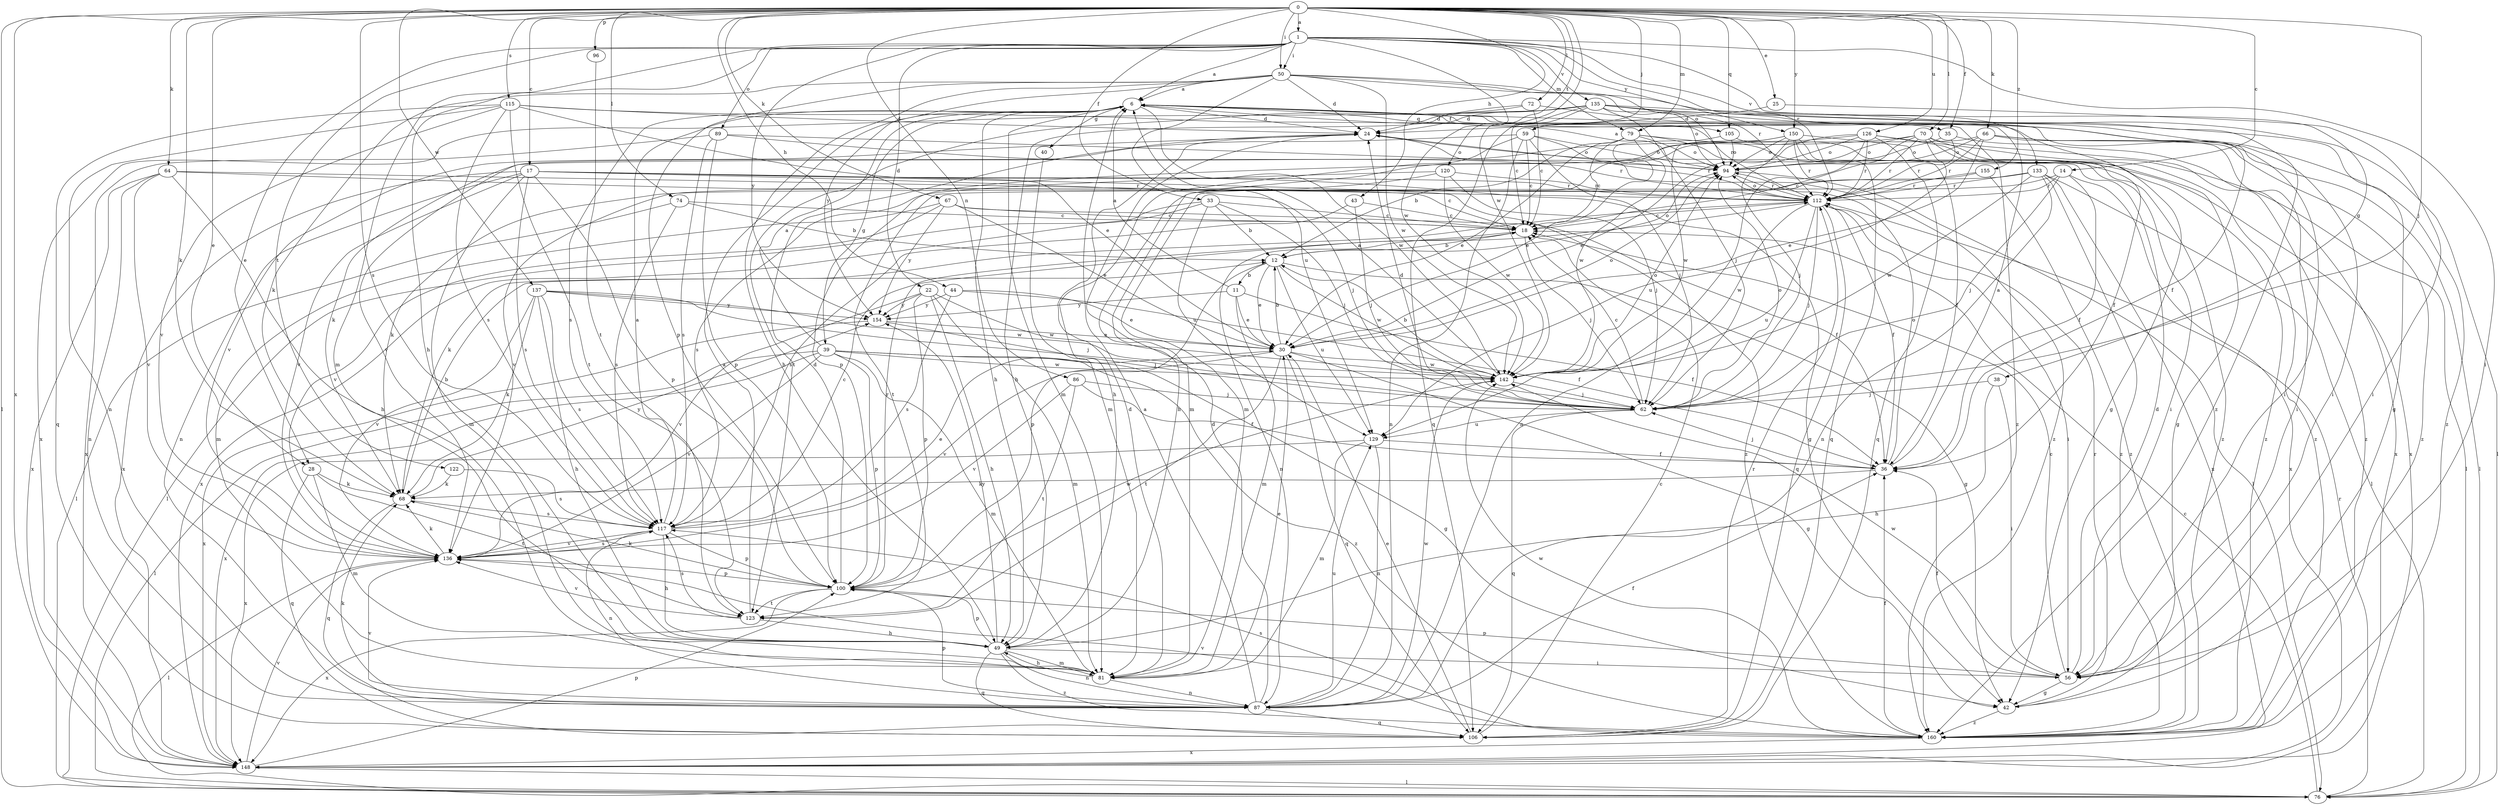 strict digraph  {
0;
1;
6;
11;
12;
14;
17;
18;
22;
24;
25;
28;
30;
33;
35;
36;
38;
39;
40;
42;
43;
44;
49;
50;
56;
59;
62;
64;
66;
67;
68;
70;
72;
74;
76;
79;
81;
86;
87;
89;
94;
96;
100;
105;
106;
112;
115;
117;
120;
122;
123;
126;
129;
133;
135;
136;
137;
142;
148;
150;
154;
155;
160;
0 -> 1  [label=a];
0 -> 14  [label=c];
0 -> 17  [label=c];
0 -> 25  [label=e];
0 -> 28  [label=e];
0 -> 33  [label=f];
0 -> 35  [label=f];
0 -> 43  [label=h];
0 -> 44  [label=h];
0 -> 50  [label=i];
0 -> 59  [label=j];
0 -> 62  [label=j];
0 -> 64  [label=k];
0 -> 66  [label=k];
0 -> 67  [label=k];
0 -> 68  [label=k];
0 -> 70  [label=l];
0 -> 72  [label=l];
0 -> 74  [label=l];
0 -> 76  [label=l];
0 -> 79  [label=m];
0 -> 86  [label=n];
0 -> 96  [label=p];
0 -> 105  [label=q];
0 -> 115  [label=s];
0 -> 117  [label=s];
0 -> 120  [label=t];
0 -> 126  [label=u];
0 -> 137  [label=w];
0 -> 142  [label=w];
0 -> 148  [label=x];
0 -> 150  [label=y];
0 -> 155  [label=z];
1 -> 6  [label=a];
1 -> 22  [label=d];
1 -> 28  [label=e];
1 -> 38  [label=g];
1 -> 49  [label=h];
1 -> 50  [label=i];
1 -> 56  [label=i];
1 -> 79  [label=m];
1 -> 81  [label=m];
1 -> 89  [label=o];
1 -> 112  [label=r];
1 -> 122  [label=t];
1 -> 133  [label=v];
1 -> 135  [label=v];
1 -> 142  [label=w];
1 -> 150  [label=y];
1 -> 154  [label=y];
6 -> 24  [label=d];
6 -> 35  [label=f];
6 -> 39  [label=g];
6 -> 40  [label=g];
6 -> 42  [label=g];
6 -> 49  [label=h];
6 -> 56  [label=i];
6 -> 81  [label=m];
6 -> 105  [label=q];
6 -> 117  [label=s];
6 -> 142  [label=w];
6 -> 160  [label=z];
11 -> 6  [label=a];
11 -> 30  [label=e];
11 -> 36  [label=f];
11 -> 81  [label=m];
11 -> 154  [label=y];
12 -> 11  [label=b];
12 -> 30  [label=e];
12 -> 42  [label=g];
12 -> 94  [label=o];
12 -> 100  [label=p];
12 -> 129  [label=u];
12 -> 142  [label=w];
14 -> 36  [label=f];
14 -> 62  [label=j];
14 -> 112  [label=r];
14 -> 123  [label=t];
14 -> 148  [label=x];
17 -> 42  [label=g];
17 -> 62  [label=j];
17 -> 81  [label=m];
17 -> 87  [label=n];
17 -> 100  [label=p];
17 -> 112  [label=r];
17 -> 117  [label=s];
17 -> 136  [label=v];
17 -> 148  [label=x];
17 -> 160  [label=z];
18 -> 12  [label=b];
18 -> 62  [label=j];
18 -> 87  [label=n];
22 -> 49  [label=h];
22 -> 81  [label=m];
22 -> 100  [label=p];
22 -> 136  [label=v];
22 -> 142  [label=w];
22 -> 154  [label=y];
24 -> 94  [label=o];
24 -> 136  [label=v];
24 -> 160  [label=z];
25 -> 24  [label=d];
25 -> 56  [label=i];
28 -> 68  [label=k];
28 -> 81  [label=m];
28 -> 106  [label=q];
28 -> 123  [label=t];
30 -> 12  [label=b];
30 -> 42  [label=g];
30 -> 94  [label=o];
30 -> 106  [label=q];
30 -> 123  [label=t];
30 -> 136  [label=v];
30 -> 142  [label=w];
33 -> 12  [label=b];
33 -> 18  [label=c];
33 -> 62  [label=j];
33 -> 76  [label=l];
33 -> 129  [label=u];
33 -> 148  [label=x];
35 -> 94  [label=o];
35 -> 112  [label=r];
35 -> 148  [label=x];
36 -> 6  [label=a];
36 -> 62  [label=j];
36 -> 68  [label=k];
36 -> 94  [label=o];
38 -> 49  [label=h];
38 -> 56  [label=i];
38 -> 62  [label=j];
39 -> 6  [label=a];
39 -> 42  [label=g];
39 -> 76  [label=l];
39 -> 81  [label=m];
39 -> 100  [label=p];
39 -> 136  [label=v];
39 -> 142  [label=w];
39 -> 148  [label=x];
39 -> 160  [label=z];
40 -> 81  [label=m];
42 -> 112  [label=r];
42 -> 160  [label=z];
43 -> 18  [label=c];
43 -> 62  [label=j];
43 -> 117  [label=s];
44 -> 30  [label=e];
44 -> 36  [label=f];
44 -> 117  [label=s];
44 -> 154  [label=y];
49 -> 56  [label=i];
49 -> 81  [label=m];
49 -> 87  [label=n];
49 -> 100  [label=p];
49 -> 106  [label=q];
49 -> 154  [label=y];
49 -> 160  [label=z];
50 -> 6  [label=a];
50 -> 24  [label=d];
50 -> 49  [label=h];
50 -> 68  [label=k];
50 -> 94  [label=o];
50 -> 100  [label=p];
50 -> 112  [label=r];
50 -> 129  [label=u];
50 -> 142  [label=w];
50 -> 154  [label=y];
50 -> 160  [label=z];
56 -> 18  [label=c];
56 -> 24  [label=d];
56 -> 36  [label=f];
56 -> 42  [label=g];
56 -> 100  [label=p];
56 -> 142  [label=w];
59 -> 18  [label=c];
59 -> 49  [label=h];
59 -> 62  [label=j];
59 -> 87  [label=n];
59 -> 94  [label=o];
59 -> 112  [label=r];
59 -> 136  [label=v];
62 -> 18  [label=c];
62 -> 24  [label=d];
62 -> 94  [label=o];
62 -> 106  [label=q];
62 -> 129  [label=u];
64 -> 18  [label=c];
64 -> 49  [label=h];
64 -> 87  [label=n];
64 -> 112  [label=r];
64 -> 136  [label=v];
64 -> 148  [label=x];
66 -> 30  [label=e];
66 -> 56  [label=i];
66 -> 76  [label=l];
66 -> 94  [label=o];
66 -> 100  [label=p];
66 -> 112  [label=r];
66 -> 160  [label=z];
67 -> 18  [label=c];
67 -> 30  [label=e];
67 -> 36  [label=f];
67 -> 81  [label=m];
67 -> 136  [label=v];
67 -> 154  [label=y];
68 -> 12  [label=b];
68 -> 106  [label=q];
68 -> 117  [label=s];
68 -> 154  [label=y];
70 -> 18  [label=c];
70 -> 36  [label=f];
70 -> 42  [label=g];
70 -> 68  [label=k];
70 -> 94  [label=o];
70 -> 112  [label=r];
70 -> 129  [label=u];
70 -> 160  [label=z];
72 -> 18  [label=c];
72 -> 24  [label=d];
72 -> 123  [label=t];
72 -> 160  [label=z];
74 -> 12  [label=b];
74 -> 18  [label=c];
74 -> 76  [label=l];
74 -> 117  [label=s];
76 -> 18  [label=c];
76 -> 112  [label=r];
79 -> 12  [label=b];
79 -> 18  [label=c];
79 -> 30  [label=e];
79 -> 56  [label=i];
79 -> 94  [label=o];
79 -> 142  [label=w];
79 -> 148  [label=x];
81 -> 24  [label=d];
81 -> 30  [label=e];
81 -> 49  [label=h];
81 -> 87  [label=n];
86 -> 36  [label=f];
86 -> 62  [label=j];
86 -> 123  [label=t];
86 -> 136  [label=v];
87 -> 6  [label=a];
87 -> 24  [label=d];
87 -> 36  [label=f];
87 -> 68  [label=k];
87 -> 100  [label=p];
87 -> 106  [label=q];
87 -> 129  [label=u];
87 -> 136  [label=v];
87 -> 142  [label=w];
89 -> 94  [label=o];
89 -> 100  [label=p];
89 -> 112  [label=r];
89 -> 117  [label=s];
89 -> 148  [label=x];
94 -> 6  [label=a];
94 -> 76  [label=l];
94 -> 112  [label=r];
96 -> 123  [label=t];
100 -> 24  [label=d];
100 -> 68  [label=k];
100 -> 112  [label=r];
100 -> 123  [label=t];
100 -> 142  [label=w];
100 -> 148  [label=x];
105 -> 30  [label=e];
105 -> 94  [label=o];
105 -> 160  [label=z];
106 -> 18  [label=c];
106 -> 30  [label=e];
106 -> 112  [label=r];
112 -> 18  [label=c];
112 -> 36  [label=f];
112 -> 56  [label=i];
112 -> 62  [label=j];
112 -> 68  [label=k];
112 -> 94  [label=o];
112 -> 106  [label=q];
112 -> 129  [label=u];
112 -> 142  [label=w];
115 -> 24  [label=d];
115 -> 30  [label=e];
115 -> 87  [label=n];
115 -> 106  [label=q];
115 -> 112  [label=r];
115 -> 117  [label=s];
115 -> 123  [label=t];
115 -> 136  [label=v];
117 -> 6  [label=a];
117 -> 18  [label=c];
117 -> 30  [label=e];
117 -> 49  [label=h];
117 -> 87  [label=n];
117 -> 100  [label=p];
117 -> 136  [label=v];
120 -> 49  [label=h];
120 -> 62  [label=j];
120 -> 112  [label=r];
120 -> 117  [label=s];
120 -> 142  [label=w];
122 -> 68  [label=k];
122 -> 117  [label=s];
123 -> 6  [label=a];
123 -> 49  [label=h];
123 -> 117  [label=s];
123 -> 136  [label=v];
126 -> 30  [label=e];
126 -> 76  [label=l];
126 -> 81  [label=m];
126 -> 87  [label=n];
126 -> 94  [label=o];
126 -> 106  [label=q];
126 -> 112  [label=r];
126 -> 160  [label=z];
129 -> 36  [label=f];
129 -> 81  [label=m];
129 -> 87  [label=n];
129 -> 148  [label=x];
133 -> 76  [label=l];
133 -> 87  [label=n];
133 -> 112  [label=r];
133 -> 136  [label=v];
133 -> 142  [label=w];
133 -> 148  [label=x];
133 -> 160  [label=z];
135 -> 18  [label=c];
135 -> 24  [label=d];
135 -> 36  [label=f];
135 -> 42  [label=g];
135 -> 49  [label=h];
135 -> 56  [label=i];
135 -> 62  [label=j];
135 -> 76  [label=l];
135 -> 94  [label=o];
135 -> 106  [label=q];
135 -> 148  [label=x];
136 -> 68  [label=k];
136 -> 76  [label=l];
136 -> 100  [label=p];
136 -> 117  [label=s];
137 -> 49  [label=h];
137 -> 62  [label=j];
137 -> 68  [label=k];
137 -> 117  [label=s];
137 -> 136  [label=v];
137 -> 142  [label=w];
137 -> 154  [label=y];
142 -> 6  [label=a];
142 -> 12  [label=b];
142 -> 62  [label=j];
142 -> 94  [label=o];
148 -> 76  [label=l];
148 -> 100  [label=p];
148 -> 136  [label=v];
150 -> 36  [label=f];
150 -> 62  [label=j];
150 -> 81  [label=m];
150 -> 94  [label=o];
150 -> 106  [label=q];
150 -> 112  [label=r];
150 -> 142  [label=w];
150 -> 160  [label=z];
154 -> 30  [label=e];
154 -> 62  [label=j];
154 -> 148  [label=x];
155 -> 68  [label=k];
155 -> 112  [label=r];
155 -> 160  [label=z];
160 -> 36  [label=f];
160 -> 117  [label=s];
160 -> 136  [label=v];
160 -> 142  [label=w];
160 -> 148  [label=x];
}
